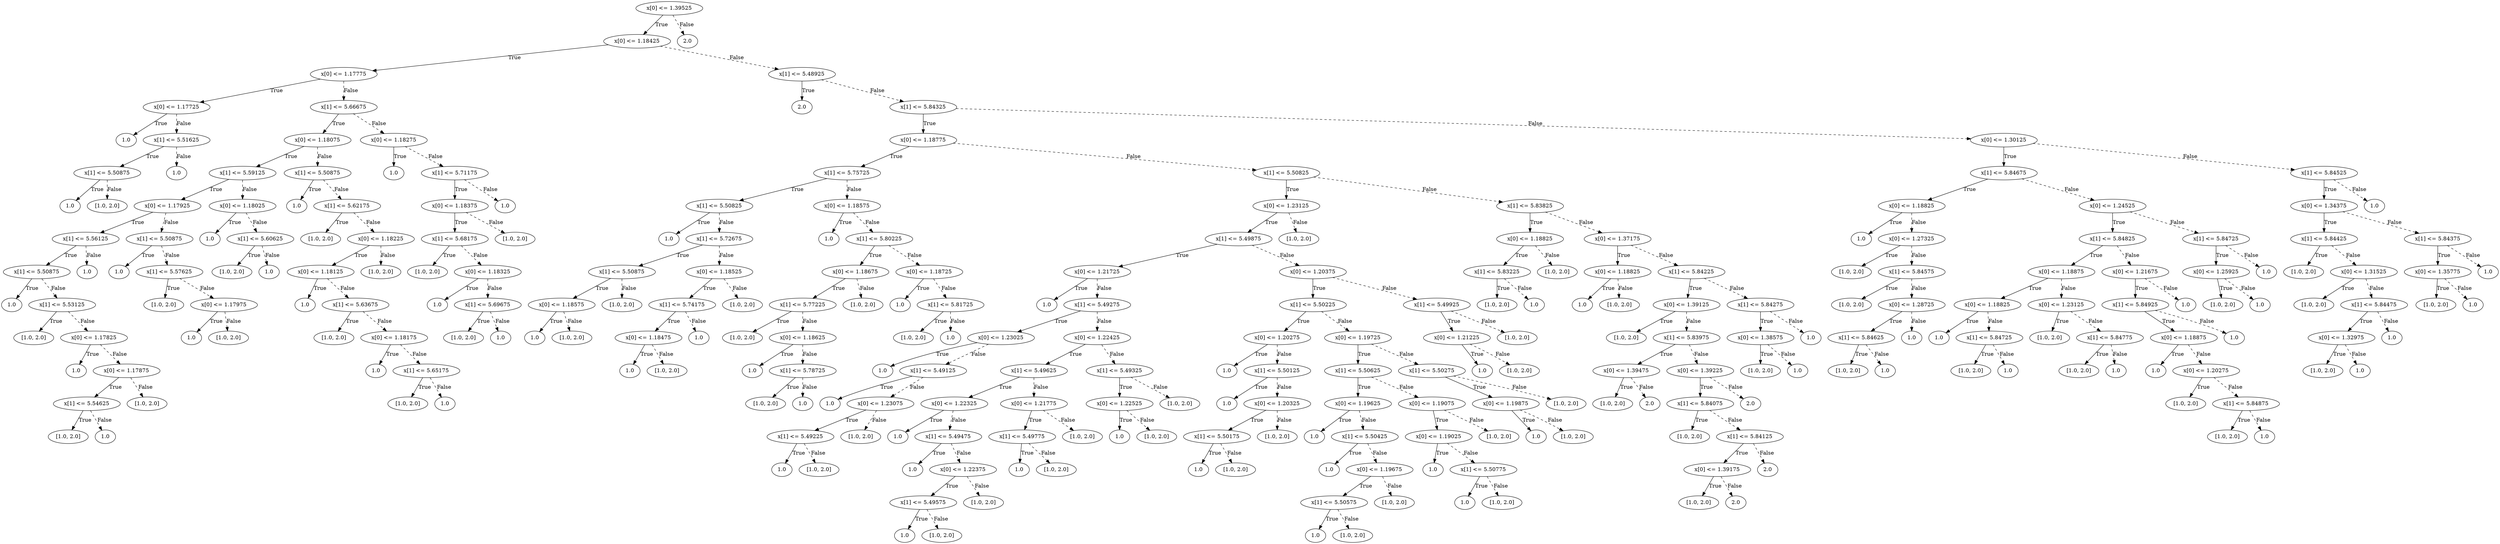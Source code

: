 digraph {
0 [label="x[0] <= 1.39525"];
1 [label="x[0] <= 1.18425"];
2 [label="x[0] <= 1.17775"];
3 [label="x[0] <= 1.17725"];
4 [label="1.0"];
3 -> 4 [label="True"];
5 [label="x[1] <= 5.51625"];
6 [label="x[1] <= 5.50875"];
7 [label="1.0"];
6 -> 7 [label="True"];
8 [label="[1.0, 2.0]"];
6 -> 8 [style="dashed", label="False"];
5 -> 6 [label="True"];
9 [label="1.0"];
5 -> 9 [style="dashed", label="False"];
3 -> 5 [style="dashed", label="False"];
2 -> 3 [label="True"];
10 [label="x[1] <= 5.66675"];
11 [label="x[0] <= 1.18075"];
12 [label="x[1] <= 5.59125"];
13 [label="x[0] <= 1.17925"];
14 [label="x[1] <= 5.56125"];
15 [label="x[1] <= 5.50875"];
16 [label="1.0"];
15 -> 16 [label="True"];
17 [label="x[1] <= 5.53125"];
18 [label="[1.0, 2.0]"];
17 -> 18 [label="True"];
19 [label="x[0] <= 1.17825"];
20 [label="1.0"];
19 -> 20 [label="True"];
21 [label="x[0] <= 1.17875"];
22 [label="x[1] <= 5.54625"];
23 [label="[1.0, 2.0]"];
22 -> 23 [label="True"];
24 [label="1.0"];
22 -> 24 [style="dashed", label="False"];
21 -> 22 [label="True"];
25 [label="[1.0, 2.0]"];
21 -> 25 [style="dashed", label="False"];
19 -> 21 [style="dashed", label="False"];
17 -> 19 [style="dashed", label="False"];
15 -> 17 [style="dashed", label="False"];
14 -> 15 [label="True"];
26 [label="1.0"];
14 -> 26 [style="dashed", label="False"];
13 -> 14 [label="True"];
27 [label="x[1] <= 5.50875"];
28 [label="1.0"];
27 -> 28 [label="True"];
29 [label="x[1] <= 5.57625"];
30 [label="[1.0, 2.0]"];
29 -> 30 [label="True"];
31 [label="x[0] <= 1.17975"];
32 [label="1.0"];
31 -> 32 [label="True"];
33 [label="[1.0, 2.0]"];
31 -> 33 [style="dashed", label="False"];
29 -> 31 [style="dashed", label="False"];
27 -> 29 [style="dashed", label="False"];
13 -> 27 [style="dashed", label="False"];
12 -> 13 [label="True"];
34 [label="x[0] <= 1.18025"];
35 [label="1.0"];
34 -> 35 [label="True"];
36 [label="x[1] <= 5.60625"];
37 [label="[1.0, 2.0]"];
36 -> 37 [label="True"];
38 [label="1.0"];
36 -> 38 [style="dashed", label="False"];
34 -> 36 [style="dashed", label="False"];
12 -> 34 [style="dashed", label="False"];
11 -> 12 [label="True"];
39 [label="x[1] <= 5.50875"];
40 [label="1.0"];
39 -> 40 [label="True"];
41 [label="x[1] <= 5.62175"];
42 [label="[1.0, 2.0]"];
41 -> 42 [label="True"];
43 [label="x[0] <= 1.18225"];
44 [label="x[0] <= 1.18125"];
45 [label="1.0"];
44 -> 45 [label="True"];
46 [label="x[1] <= 5.63675"];
47 [label="[1.0, 2.0]"];
46 -> 47 [label="True"];
48 [label="x[0] <= 1.18175"];
49 [label="1.0"];
48 -> 49 [label="True"];
50 [label="x[1] <= 5.65175"];
51 [label="[1.0, 2.0]"];
50 -> 51 [label="True"];
52 [label="1.0"];
50 -> 52 [style="dashed", label="False"];
48 -> 50 [style="dashed", label="False"];
46 -> 48 [style="dashed", label="False"];
44 -> 46 [style="dashed", label="False"];
43 -> 44 [label="True"];
53 [label="[1.0, 2.0]"];
43 -> 53 [style="dashed", label="False"];
41 -> 43 [style="dashed", label="False"];
39 -> 41 [style="dashed", label="False"];
11 -> 39 [style="dashed", label="False"];
10 -> 11 [label="True"];
54 [label="x[0] <= 1.18275"];
55 [label="1.0"];
54 -> 55 [label="True"];
56 [label="x[1] <= 5.71175"];
57 [label="x[0] <= 1.18375"];
58 [label="x[1] <= 5.68175"];
59 [label="[1.0, 2.0]"];
58 -> 59 [label="True"];
60 [label="x[0] <= 1.18325"];
61 [label="1.0"];
60 -> 61 [label="True"];
62 [label="x[1] <= 5.69675"];
63 [label="[1.0, 2.0]"];
62 -> 63 [label="True"];
64 [label="1.0"];
62 -> 64 [style="dashed", label="False"];
60 -> 62 [style="dashed", label="False"];
58 -> 60 [style="dashed", label="False"];
57 -> 58 [label="True"];
65 [label="[1.0, 2.0]"];
57 -> 65 [style="dashed", label="False"];
56 -> 57 [label="True"];
66 [label="1.0"];
56 -> 66 [style="dashed", label="False"];
54 -> 56 [style="dashed", label="False"];
10 -> 54 [style="dashed", label="False"];
2 -> 10 [style="dashed", label="False"];
1 -> 2 [label="True"];
67 [label="x[1] <= 5.48925"];
68 [label="2.0"];
67 -> 68 [label="True"];
69 [label="x[1] <= 5.84325"];
70 [label="x[0] <= 1.18775"];
71 [label="x[1] <= 5.75725"];
72 [label="x[1] <= 5.50825"];
73 [label="1.0"];
72 -> 73 [label="True"];
74 [label="x[1] <= 5.72675"];
75 [label="x[1] <= 5.50875"];
76 [label="x[0] <= 1.18575"];
77 [label="1.0"];
76 -> 77 [label="True"];
78 [label="[1.0, 2.0]"];
76 -> 78 [style="dashed", label="False"];
75 -> 76 [label="True"];
79 [label="[1.0, 2.0]"];
75 -> 79 [style="dashed", label="False"];
74 -> 75 [label="True"];
80 [label="x[0] <= 1.18525"];
81 [label="x[1] <= 5.74175"];
82 [label="x[0] <= 1.18475"];
83 [label="1.0"];
82 -> 83 [label="True"];
84 [label="[1.0, 2.0]"];
82 -> 84 [style="dashed", label="False"];
81 -> 82 [label="True"];
85 [label="1.0"];
81 -> 85 [style="dashed", label="False"];
80 -> 81 [label="True"];
86 [label="[1.0, 2.0]"];
80 -> 86 [style="dashed", label="False"];
74 -> 80 [style="dashed", label="False"];
72 -> 74 [style="dashed", label="False"];
71 -> 72 [label="True"];
87 [label="x[0] <= 1.18575"];
88 [label="1.0"];
87 -> 88 [label="True"];
89 [label="x[1] <= 5.80225"];
90 [label="x[0] <= 1.18675"];
91 [label="x[1] <= 5.77225"];
92 [label="[1.0, 2.0]"];
91 -> 92 [label="True"];
93 [label="x[0] <= 1.18625"];
94 [label="1.0"];
93 -> 94 [label="True"];
95 [label="x[1] <= 5.78725"];
96 [label="[1.0, 2.0]"];
95 -> 96 [label="True"];
97 [label="1.0"];
95 -> 97 [style="dashed", label="False"];
93 -> 95 [style="dashed", label="False"];
91 -> 93 [style="dashed", label="False"];
90 -> 91 [label="True"];
98 [label="[1.0, 2.0]"];
90 -> 98 [style="dashed", label="False"];
89 -> 90 [label="True"];
99 [label="x[0] <= 1.18725"];
100 [label="1.0"];
99 -> 100 [label="True"];
101 [label="x[1] <= 5.81725"];
102 [label="[1.0, 2.0]"];
101 -> 102 [label="True"];
103 [label="1.0"];
101 -> 103 [style="dashed", label="False"];
99 -> 101 [style="dashed", label="False"];
89 -> 99 [style="dashed", label="False"];
87 -> 89 [style="dashed", label="False"];
71 -> 87 [style="dashed", label="False"];
70 -> 71 [label="True"];
104 [label="x[1] <= 5.50825"];
105 [label="x[0] <= 1.23125"];
106 [label="x[1] <= 5.49875"];
107 [label="x[0] <= 1.21725"];
108 [label="1.0"];
107 -> 108 [label="True"];
109 [label="x[1] <= 5.49275"];
110 [label="x[0] <= 1.23025"];
111 [label="1.0"];
110 -> 111 [label="True"];
112 [label="x[1] <= 5.49125"];
113 [label="1.0"];
112 -> 113 [label="True"];
114 [label="x[0] <= 1.23075"];
115 [label="x[1] <= 5.49225"];
116 [label="1.0"];
115 -> 116 [label="True"];
117 [label="[1.0, 2.0]"];
115 -> 117 [style="dashed", label="False"];
114 -> 115 [label="True"];
118 [label="[1.0, 2.0]"];
114 -> 118 [style="dashed", label="False"];
112 -> 114 [style="dashed", label="False"];
110 -> 112 [style="dashed", label="False"];
109 -> 110 [label="True"];
119 [label="x[0] <= 1.22425"];
120 [label="x[1] <= 5.49625"];
121 [label="x[0] <= 1.22325"];
122 [label="1.0"];
121 -> 122 [label="True"];
123 [label="x[1] <= 5.49475"];
124 [label="1.0"];
123 -> 124 [label="True"];
125 [label="x[0] <= 1.22375"];
126 [label="x[1] <= 5.49575"];
127 [label="1.0"];
126 -> 127 [label="True"];
128 [label="[1.0, 2.0]"];
126 -> 128 [style="dashed", label="False"];
125 -> 126 [label="True"];
129 [label="[1.0, 2.0]"];
125 -> 129 [style="dashed", label="False"];
123 -> 125 [style="dashed", label="False"];
121 -> 123 [style="dashed", label="False"];
120 -> 121 [label="True"];
130 [label="x[0] <= 1.21775"];
131 [label="x[1] <= 5.49775"];
132 [label="1.0"];
131 -> 132 [label="True"];
133 [label="[1.0, 2.0]"];
131 -> 133 [style="dashed", label="False"];
130 -> 131 [label="True"];
134 [label="[1.0, 2.0]"];
130 -> 134 [style="dashed", label="False"];
120 -> 130 [style="dashed", label="False"];
119 -> 120 [label="True"];
135 [label="x[1] <= 5.49325"];
136 [label="x[0] <= 1.22525"];
137 [label="1.0"];
136 -> 137 [label="True"];
138 [label="[1.0, 2.0]"];
136 -> 138 [style="dashed", label="False"];
135 -> 136 [label="True"];
139 [label="[1.0, 2.0]"];
135 -> 139 [style="dashed", label="False"];
119 -> 135 [style="dashed", label="False"];
109 -> 119 [style="dashed", label="False"];
107 -> 109 [style="dashed", label="False"];
106 -> 107 [label="True"];
140 [label="x[0] <= 1.20375"];
141 [label="x[1] <= 5.50225"];
142 [label="x[0] <= 1.20275"];
143 [label="1.0"];
142 -> 143 [label="True"];
144 [label="x[1] <= 5.50125"];
145 [label="1.0"];
144 -> 145 [label="True"];
146 [label="x[0] <= 1.20325"];
147 [label="x[1] <= 5.50175"];
148 [label="1.0"];
147 -> 148 [label="True"];
149 [label="[1.0, 2.0]"];
147 -> 149 [style="dashed", label="False"];
146 -> 147 [label="True"];
150 [label="[1.0, 2.0]"];
146 -> 150 [style="dashed", label="False"];
144 -> 146 [style="dashed", label="False"];
142 -> 144 [style="dashed", label="False"];
141 -> 142 [label="True"];
151 [label="x[0] <= 1.19725"];
152 [label="x[1] <= 5.50625"];
153 [label="x[0] <= 1.19625"];
154 [label="1.0"];
153 -> 154 [label="True"];
155 [label="x[1] <= 5.50425"];
156 [label="1.0"];
155 -> 156 [label="True"];
157 [label="x[0] <= 1.19675"];
158 [label="x[1] <= 5.50575"];
159 [label="1.0"];
158 -> 159 [label="True"];
160 [label="[1.0, 2.0]"];
158 -> 160 [style="dashed", label="False"];
157 -> 158 [label="True"];
161 [label="[1.0, 2.0]"];
157 -> 161 [style="dashed", label="False"];
155 -> 157 [style="dashed", label="False"];
153 -> 155 [style="dashed", label="False"];
152 -> 153 [label="True"];
162 [label="x[0] <= 1.19075"];
163 [label="x[0] <= 1.19025"];
164 [label="1.0"];
163 -> 164 [label="True"];
165 [label="x[1] <= 5.50775"];
166 [label="1.0"];
165 -> 166 [label="True"];
167 [label="[1.0, 2.0]"];
165 -> 167 [style="dashed", label="False"];
163 -> 165 [style="dashed", label="False"];
162 -> 163 [label="True"];
168 [label="[1.0, 2.0]"];
162 -> 168 [style="dashed", label="False"];
152 -> 162 [style="dashed", label="False"];
151 -> 152 [label="True"];
169 [label="x[1] <= 5.50275"];
170 [label="x[0] <= 1.19875"];
171 [label="1.0"];
170 -> 171 [label="True"];
172 [label="[1.0, 2.0]"];
170 -> 172 [style="dashed", label="False"];
169 -> 170 [label="True"];
173 [label="[1.0, 2.0]"];
169 -> 173 [style="dashed", label="False"];
151 -> 169 [style="dashed", label="False"];
141 -> 151 [style="dashed", label="False"];
140 -> 141 [label="True"];
174 [label="x[1] <= 5.49925"];
175 [label="x[0] <= 1.21225"];
176 [label="1.0"];
175 -> 176 [label="True"];
177 [label="[1.0, 2.0]"];
175 -> 177 [style="dashed", label="False"];
174 -> 175 [label="True"];
178 [label="[1.0, 2.0]"];
174 -> 178 [style="dashed", label="False"];
140 -> 174 [style="dashed", label="False"];
106 -> 140 [style="dashed", label="False"];
105 -> 106 [label="True"];
179 [label="[1.0, 2.0]"];
105 -> 179 [style="dashed", label="False"];
104 -> 105 [label="True"];
180 [label="x[1] <= 5.83825"];
181 [label="x[0] <= 1.18825"];
182 [label="x[1] <= 5.83225"];
183 [label="[1.0, 2.0]"];
182 -> 183 [label="True"];
184 [label="1.0"];
182 -> 184 [style="dashed", label="False"];
181 -> 182 [label="True"];
185 [label="[1.0, 2.0]"];
181 -> 185 [style="dashed", label="False"];
180 -> 181 [label="True"];
186 [label="x[0] <= 1.37175"];
187 [label="x[0] <= 1.18825"];
188 [label="1.0"];
187 -> 188 [label="True"];
189 [label="[1.0, 2.0]"];
187 -> 189 [style="dashed", label="False"];
186 -> 187 [label="True"];
190 [label="x[1] <= 5.84225"];
191 [label="x[0] <= 1.39125"];
192 [label="[1.0, 2.0]"];
191 -> 192 [label="True"];
193 [label="x[1] <= 5.83975"];
194 [label="x[0] <= 1.39475"];
195 [label="[1.0, 2.0]"];
194 -> 195 [label="True"];
196 [label="2.0"];
194 -> 196 [style="dashed", label="False"];
193 -> 194 [label="True"];
197 [label="x[0] <= 1.39225"];
198 [label="x[1] <= 5.84075"];
199 [label="[1.0, 2.0]"];
198 -> 199 [label="True"];
200 [label="x[1] <= 5.84125"];
201 [label="x[0] <= 1.39175"];
202 [label="[1.0, 2.0]"];
201 -> 202 [label="True"];
203 [label="2.0"];
201 -> 203 [style="dashed", label="False"];
200 -> 201 [label="True"];
204 [label="2.0"];
200 -> 204 [style="dashed", label="False"];
198 -> 200 [style="dashed", label="False"];
197 -> 198 [label="True"];
205 [label="2.0"];
197 -> 205 [style="dashed", label="False"];
193 -> 197 [style="dashed", label="False"];
191 -> 193 [style="dashed", label="False"];
190 -> 191 [label="True"];
206 [label="x[1] <= 5.84275"];
207 [label="x[0] <= 1.38575"];
208 [label="[1.0, 2.0]"];
207 -> 208 [label="True"];
209 [label="1.0"];
207 -> 209 [style="dashed", label="False"];
206 -> 207 [label="True"];
210 [label="1.0"];
206 -> 210 [style="dashed", label="False"];
190 -> 206 [style="dashed", label="False"];
186 -> 190 [style="dashed", label="False"];
180 -> 186 [style="dashed", label="False"];
104 -> 180 [style="dashed", label="False"];
70 -> 104 [style="dashed", label="False"];
69 -> 70 [label="True"];
211 [label="x[0] <= 1.30125"];
212 [label="x[1] <= 5.84675"];
213 [label="x[0] <= 1.18825"];
214 [label="1.0"];
213 -> 214 [label="True"];
215 [label="x[0] <= 1.27325"];
216 [label="[1.0, 2.0]"];
215 -> 216 [label="True"];
217 [label="x[1] <= 5.84575"];
218 [label="[1.0, 2.0]"];
217 -> 218 [label="True"];
219 [label="x[0] <= 1.28725"];
220 [label="x[1] <= 5.84625"];
221 [label="[1.0, 2.0]"];
220 -> 221 [label="True"];
222 [label="1.0"];
220 -> 222 [style="dashed", label="False"];
219 -> 220 [label="True"];
223 [label="1.0"];
219 -> 223 [style="dashed", label="False"];
217 -> 219 [style="dashed", label="False"];
215 -> 217 [style="dashed", label="False"];
213 -> 215 [style="dashed", label="False"];
212 -> 213 [label="True"];
224 [label="x[0] <= 1.24525"];
225 [label="x[1] <= 5.84825"];
226 [label="x[0] <= 1.18875"];
227 [label="x[0] <= 1.18825"];
228 [label="1.0"];
227 -> 228 [label="True"];
229 [label="x[1] <= 5.84725"];
230 [label="[1.0, 2.0]"];
229 -> 230 [label="True"];
231 [label="1.0"];
229 -> 231 [style="dashed", label="False"];
227 -> 229 [style="dashed", label="False"];
226 -> 227 [label="True"];
232 [label="x[0] <= 1.23125"];
233 [label="[1.0, 2.0]"];
232 -> 233 [label="True"];
234 [label="x[1] <= 5.84775"];
235 [label="[1.0, 2.0]"];
234 -> 235 [label="True"];
236 [label="1.0"];
234 -> 236 [style="dashed", label="False"];
232 -> 234 [style="dashed", label="False"];
226 -> 232 [style="dashed", label="False"];
225 -> 226 [label="True"];
237 [label="x[0] <= 1.21675"];
238 [label="x[1] <= 5.84925"];
239 [label="x[0] <= 1.18875"];
240 [label="1.0"];
239 -> 240 [label="True"];
241 [label="x[0] <= 1.20275"];
242 [label="[1.0, 2.0]"];
241 -> 242 [label="True"];
243 [label="x[1] <= 5.84875"];
244 [label="[1.0, 2.0]"];
243 -> 244 [label="True"];
245 [label="1.0"];
243 -> 245 [style="dashed", label="False"];
241 -> 243 [style="dashed", label="False"];
239 -> 241 [style="dashed", label="False"];
238 -> 239 [label="True"];
246 [label="1.0"];
238 -> 246 [style="dashed", label="False"];
237 -> 238 [label="True"];
247 [label="1.0"];
237 -> 247 [style="dashed", label="False"];
225 -> 237 [style="dashed", label="False"];
224 -> 225 [label="True"];
248 [label="x[1] <= 5.84725"];
249 [label="x[0] <= 1.25925"];
250 [label="[1.0, 2.0]"];
249 -> 250 [label="True"];
251 [label="1.0"];
249 -> 251 [style="dashed", label="False"];
248 -> 249 [label="True"];
252 [label="1.0"];
248 -> 252 [style="dashed", label="False"];
224 -> 248 [style="dashed", label="False"];
212 -> 224 [style="dashed", label="False"];
211 -> 212 [label="True"];
253 [label="x[1] <= 5.84525"];
254 [label="x[0] <= 1.34375"];
255 [label="x[1] <= 5.84425"];
256 [label="[1.0, 2.0]"];
255 -> 256 [label="True"];
257 [label="x[0] <= 1.31525"];
258 [label="[1.0, 2.0]"];
257 -> 258 [label="True"];
259 [label="x[1] <= 5.84475"];
260 [label="x[0] <= 1.32975"];
261 [label="[1.0, 2.0]"];
260 -> 261 [label="True"];
262 [label="1.0"];
260 -> 262 [style="dashed", label="False"];
259 -> 260 [label="True"];
263 [label="1.0"];
259 -> 263 [style="dashed", label="False"];
257 -> 259 [style="dashed", label="False"];
255 -> 257 [style="dashed", label="False"];
254 -> 255 [label="True"];
264 [label="x[1] <= 5.84375"];
265 [label="x[0] <= 1.35775"];
266 [label="[1.0, 2.0]"];
265 -> 266 [label="True"];
267 [label="1.0"];
265 -> 267 [style="dashed", label="False"];
264 -> 265 [label="True"];
268 [label="1.0"];
264 -> 268 [style="dashed", label="False"];
254 -> 264 [style="dashed", label="False"];
253 -> 254 [label="True"];
269 [label="1.0"];
253 -> 269 [style="dashed", label="False"];
211 -> 253 [style="dashed", label="False"];
69 -> 211 [style="dashed", label="False"];
67 -> 69 [style="dashed", label="False"];
1 -> 67 [style="dashed", label="False"];
0 -> 1 [label="True"];
270 [label="2.0"];
0 -> 270 [style="dashed", label="False"];

}